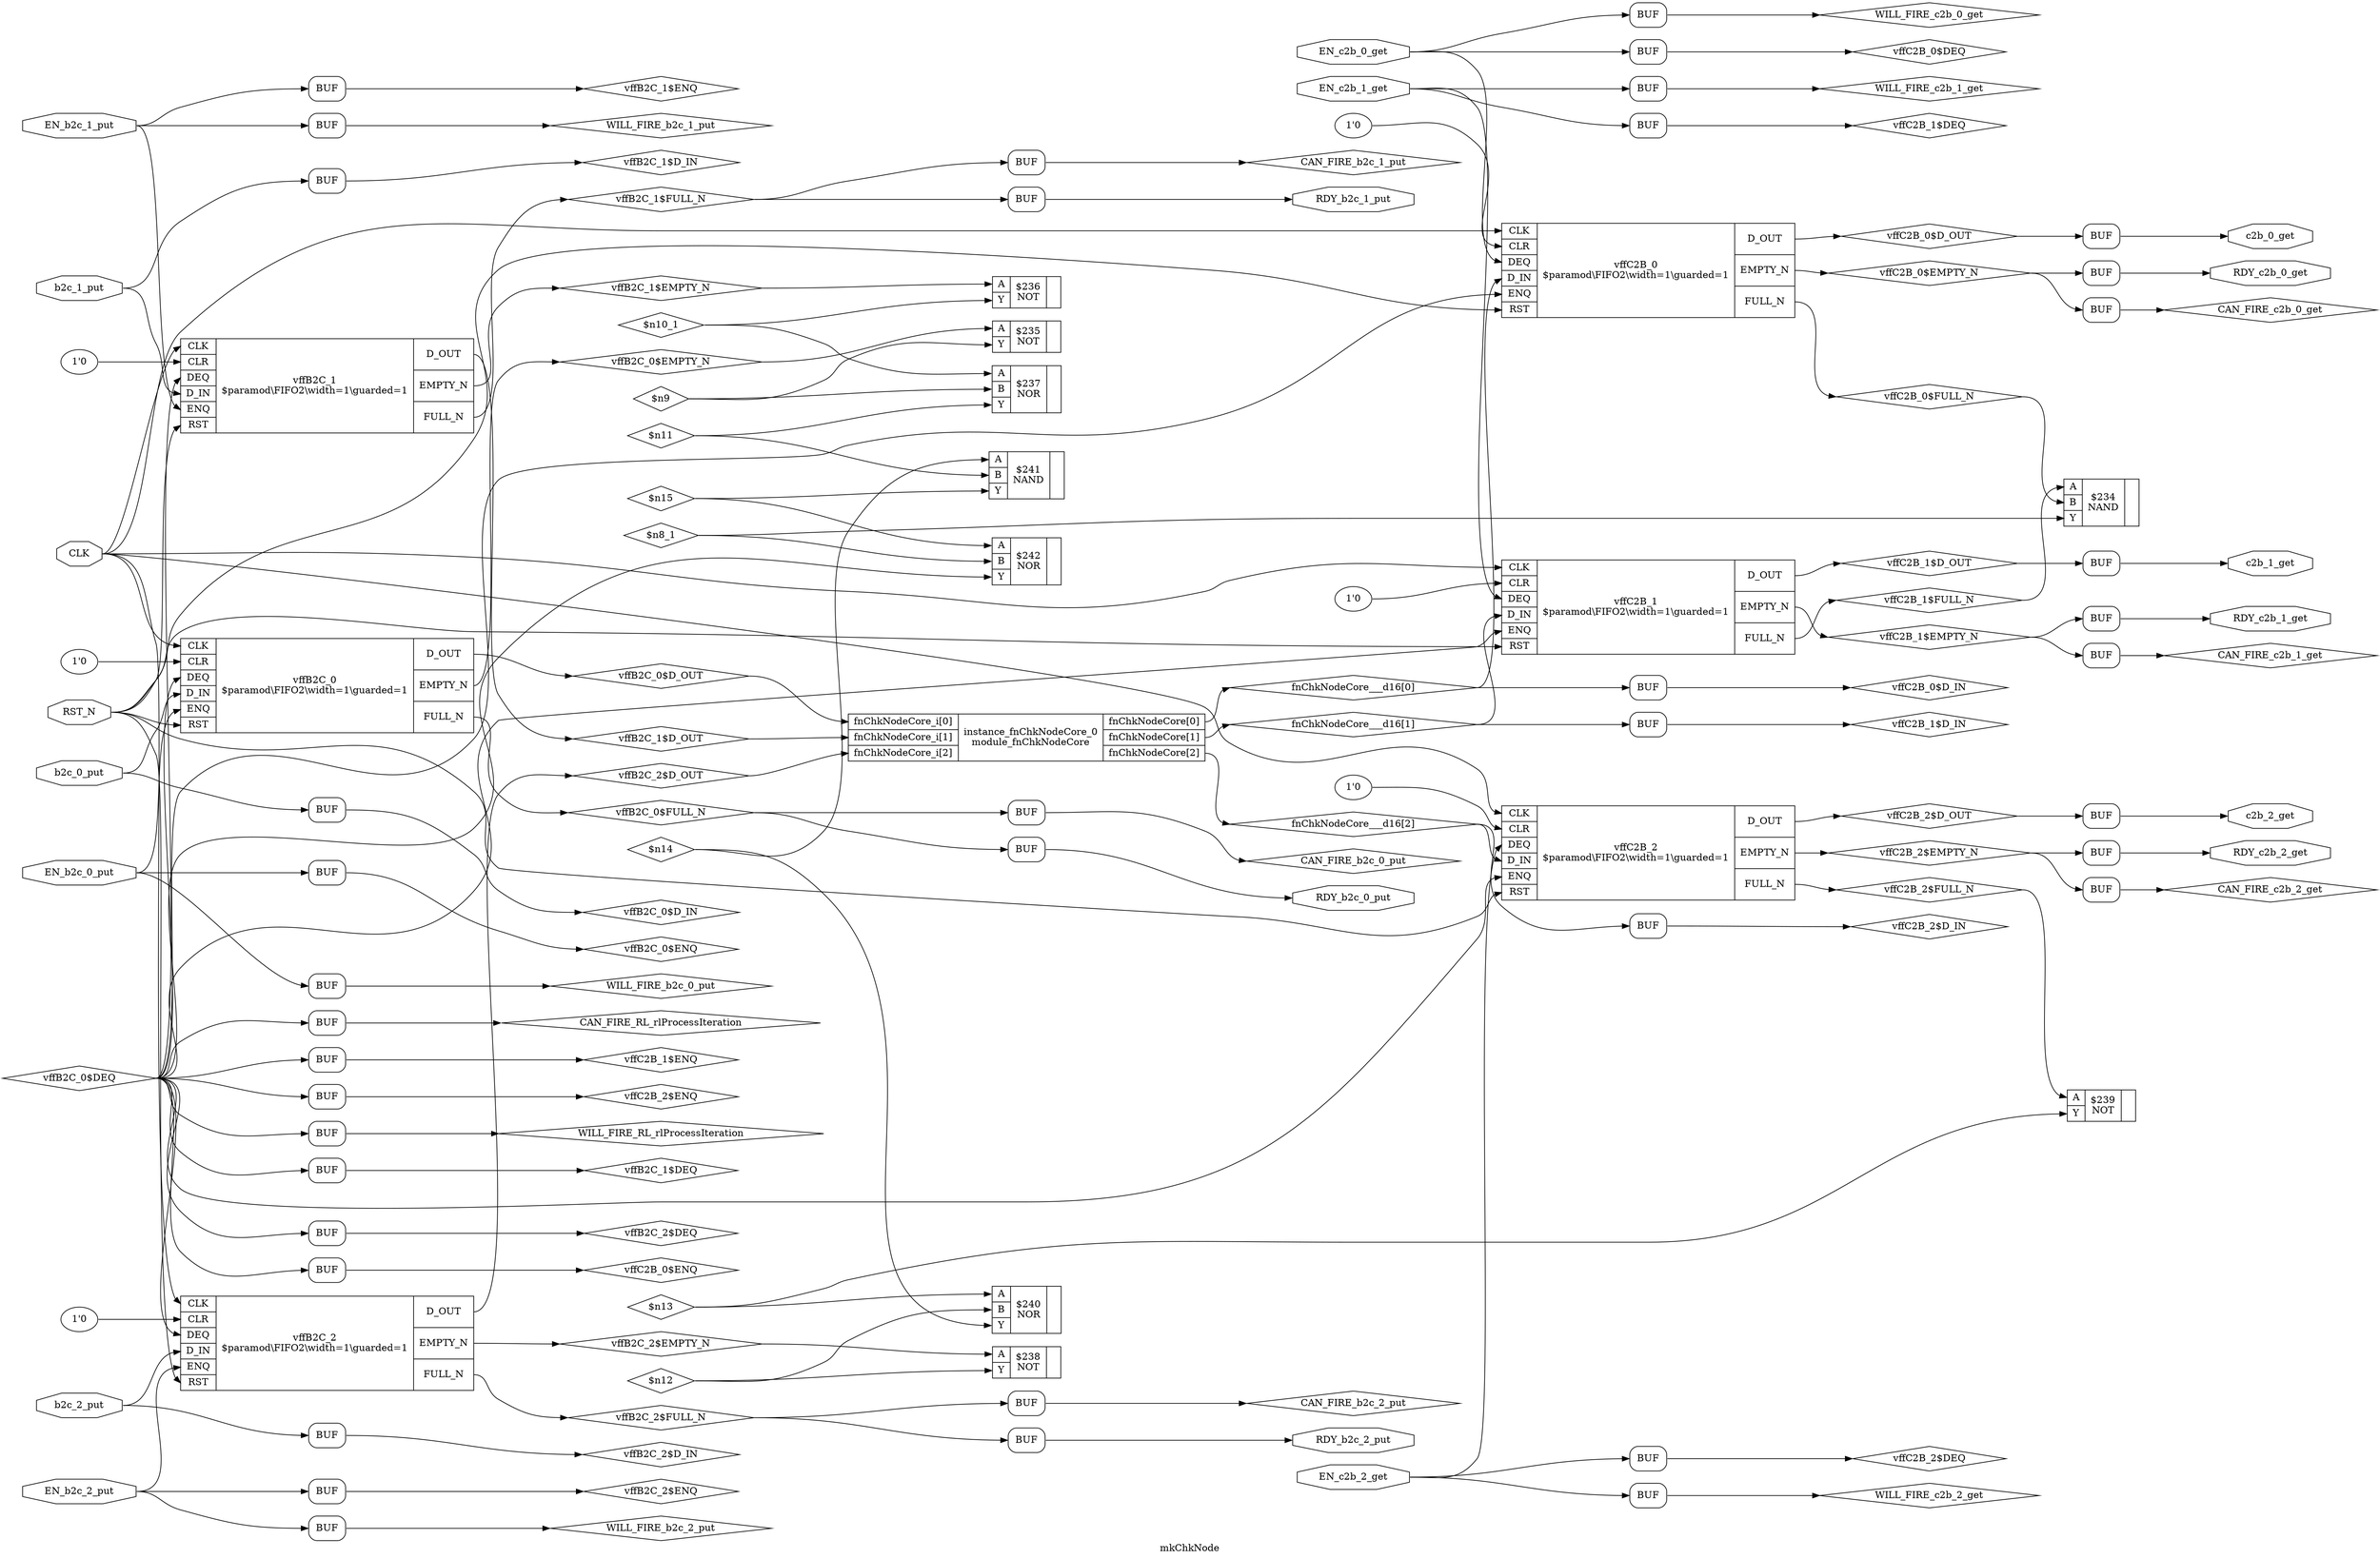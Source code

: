 digraph "mkChkNode" {
label="mkChkNode";
rankdir="LR";
remincross=true;
n10 [ shape=diamond, label="CAN_FIRE_RL_rlProcessIteration", color="black", fontcolor="black" ];
n11 [ shape=diamond, label="CAN_FIRE_b2c_0_put", color="black", fontcolor="black" ];
n12 [ shape=diamond, label="CAN_FIRE_b2c_1_put", color="black", fontcolor="black" ];
n13 [ shape=diamond, label="CAN_FIRE_b2c_2_put", color="black", fontcolor="black" ];
n14 [ shape=diamond, label="CAN_FIRE_c2b_0_get", color="black", fontcolor="black" ];
n15 [ shape=diamond, label="CAN_FIRE_c2b_1_get", color="black", fontcolor="black" ];
n16 [ shape=diamond, label="CAN_FIRE_c2b_2_get", color="black", fontcolor="black" ];
n17 [ shape=octagon, label="CLK", color="black", fontcolor="black" ];
n18 [ shape=octagon, label="EN_b2c_0_put", color="black", fontcolor="black" ];
n19 [ shape=octagon, label="EN_b2c_1_put", color="black", fontcolor="black" ];
n20 [ shape=octagon, label="EN_b2c_2_put", color="black", fontcolor="black" ];
n21 [ shape=octagon, label="EN_c2b_0_get", color="black", fontcolor="black" ];
n22 [ shape=octagon, label="EN_c2b_1_get", color="black", fontcolor="black" ];
n23 [ shape=octagon, label="EN_c2b_2_get", color="black", fontcolor="black" ];
n24 [ shape=octagon, label="RDY_b2c_0_put", color="black", fontcolor="black" ];
n25 [ shape=octagon, label="RDY_b2c_1_put", color="black", fontcolor="black" ];
n26 [ shape=octagon, label="RDY_b2c_2_put", color="black", fontcolor="black" ];
n27 [ shape=octagon, label="RDY_c2b_0_get", color="black", fontcolor="black" ];
n28 [ shape=octagon, label="RDY_c2b_1_get", color="black", fontcolor="black" ];
n29 [ shape=octagon, label="RDY_c2b_2_get", color="black", fontcolor="black" ];
n30 [ shape=octagon, label="RST_N", color="black", fontcolor="black" ];
n31 [ shape=diamond, label="WILL_FIRE_RL_rlProcessIteration", color="black", fontcolor="black" ];
n32 [ shape=diamond, label="WILL_FIRE_b2c_0_put", color="black", fontcolor="black" ];
n33 [ shape=diamond, label="WILL_FIRE_b2c_1_put", color="black", fontcolor="black" ];
n34 [ shape=diamond, label="WILL_FIRE_b2c_2_put", color="black", fontcolor="black" ];
n35 [ shape=diamond, label="WILL_FIRE_c2b_0_get", color="black", fontcolor="black" ];
n36 [ shape=diamond, label="WILL_FIRE_c2b_1_get", color="black", fontcolor="black" ];
n37 [ shape=diamond, label="WILL_FIRE_c2b_2_get", color="black", fontcolor="black" ];
n38 [ shape=octagon, label="b2c_0_put", color="black", fontcolor="black" ];
n39 [ shape=octagon, label="b2c_1_put", color="black", fontcolor="black" ];
n40 [ shape=octagon, label="b2c_2_put", color="black", fontcolor="black" ];
n41 [ shape=octagon, label="c2b_0_get", color="black", fontcolor="black" ];
n42 [ shape=octagon, label="c2b_1_get", color="black", fontcolor="black" ];
n43 [ shape=octagon, label="c2b_2_get", color="black", fontcolor="black" ];
n44 [ shape=diamond, label="fnChkNodeCore___d16[0]", color="black", fontcolor="black" ];
n45 [ shape=diamond, label="fnChkNodeCore___d16[1]", color="black", fontcolor="black" ];
n46 [ shape=diamond, label="fnChkNodeCore___d16[2]", color="black", fontcolor="black" ];
n47 [ shape=diamond, label="vffB2C_0$DEQ", color="black", fontcolor="black" ];
n48 [ shape=diamond, label="vffB2C_0$D_IN", color="black", fontcolor="black" ];
n49 [ shape=diamond, label="vffB2C_0$D_OUT", color="black", fontcolor="black" ];
n50 [ shape=diamond, label="vffB2C_0$EMPTY_N", color="black", fontcolor="black" ];
n51 [ shape=diamond, label="vffB2C_0$ENQ", color="black", fontcolor="black" ];
n52 [ shape=diamond, label="vffB2C_0$FULL_N", color="black", fontcolor="black" ];
n53 [ shape=diamond, label="vffB2C_1$DEQ", color="black", fontcolor="black" ];
n54 [ shape=diamond, label="vffB2C_1$D_IN", color="black", fontcolor="black" ];
n55 [ shape=diamond, label="vffB2C_1$D_OUT", color="black", fontcolor="black" ];
n56 [ shape=diamond, label="vffB2C_1$EMPTY_N", color="black", fontcolor="black" ];
n57 [ shape=diamond, label="vffB2C_1$ENQ", color="black", fontcolor="black" ];
n58 [ shape=diamond, label="vffB2C_1$FULL_N", color="black", fontcolor="black" ];
n59 [ shape=diamond, label="vffB2C_2$DEQ", color="black", fontcolor="black" ];
n60 [ shape=diamond, label="vffB2C_2$D_IN", color="black", fontcolor="black" ];
n61 [ shape=diamond, label="vffB2C_2$D_OUT", color="black", fontcolor="black" ];
n62 [ shape=diamond, label="vffB2C_2$EMPTY_N", color="black", fontcolor="black" ];
n63 [ shape=diamond, label="vffB2C_2$ENQ", color="black", fontcolor="black" ];
n64 [ shape=diamond, label="vffB2C_2$FULL_N", color="black", fontcolor="black" ];
n65 [ shape=diamond, label="vffC2B_0$DEQ", color="black", fontcolor="black" ];
n66 [ shape=diamond, label="vffC2B_0$D_IN", color="black", fontcolor="black" ];
n67 [ shape=diamond, label="vffC2B_0$D_OUT", color="black", fontcolor="black" ];
n68 [ shape=diamond, label="vffC2B_0$EMPTY_N", color="black", fontcolor="black" ];
n69 [ shape=diamond, label="vffC2B_0$ENQ", color="black", fontcolor="black" ];
n70 [ shape=diamond, label="vffC2B_0$FULL_N", color="black", fontcolor="black" ];
n71 [ shape=diamond, label="vffC2B_1$DEQ", color="black", fontcolor="black" ];
n72 [ shape=diamond, label="vffC2B_1$D_IN", color="black", fontcolor="black" ];
n73 [ shape=diamond, label="vffC2B_1$D_OUT", color="black", fontcolor="black" ];
n74 [ shape=diamond, label="vffC2B_1$EMPTY_N", color="black", fontcolor="black" ];
n75 [ shape=diamond, label="vffC2B_1$ENQ", color="black", fontcolor="black" ];
n76 [ shape=diamond, label="vffC2B_1$FULL_N", color="black", fontcolor="black" ];
n77 [ shape=diamond, label="vffC2B_2$DEQ", color="black", fontcolor="black" ];
n78 [ shape=diamond, label="vffC2B_2$D_IN", color="black", fontcolor="black" ];
n79 [ shape=diamond, label="vffC2B_2$D_OUT", color="black", fontcolor="black" ];
n80 [ shape=diamond, label="vffC2B_2$EMPTY_N", color="black", fontcolor="black" ];
n81 [ shape=diamond, label="vffC2B_2$ENQ", color="black", fontcolor="black" ];
n82 [ shape=diamond, label="vffC2B_2$FULL_N", color="black", fontcolor="black" ];
c86 [ shape=record, label="{{<p83> A|<p84> B|<p85> Y}|$234\nNAND|{}}" ];
c87 [ shape=record, label="{{<p83> A|<p85> Y}|$235\nNOT|{}}" ];
c88 [ shape=record, label="{{<p83> A|<p85> Y}|$236\nNOT|{}}" ];
c89 [ shape=record, label="{{<p83> A|<p84> B|<p85> Y}|$237\nNOR|{}}" ];
c90 [ shape=record, label="{{<p83> A|<p85> Y}|$238\nNOT|{}}" ];
c91 [ shape=record, label="{{<p83> A|<p85> Y}|$239\nNOT|{}}" ];
c92 [ shape=record, label="{{<p83> A|<p84> B|<p85> Y}|$240\nNOR|{}}" ];
c93 [ shape=record, label="{{<p83> A|<p84> B|<p85> Y}|$241\nNAND|{}}" ];
c94 [ shape=record, label="{{<p83> A|<p84> B|<p85> Y}|$242\nNOR|{}}" ];
c101 [ shape=record, label="{{<p95> fnChkNodeCore_i[0]|<p96> fnChkNodeCore_i[1]|<p97> fnChkNodeCore_i[2]}|instance_fnChkNodeCore_0\nmodule_fnChkNodeCore|{<p98> fnChkNodeCore[0]|<p99> fnChkNodeCore[1]|<p100> fnChkNodeCore[2]}}" ];
v0 [ label="1'0" ];
c110 [ shape=record, label="{{<p17> CLK|<p102> CLR|<p103> DEQ|<p104> D_IN|<p105> ENQ|<p106> RST}|vffB2C_0\n$paramod\\FIFO2\\width=1\\guarded=1|{<p107> D_OUT|<p108> EMPTY_N|<p109> FULL_N}}" ];
v1 [ label="1'0" ];
c111 [ shape=record, label="{{<p17> CLK|<p102> CLR|<p103> DEQ|<p104> D_IN|<p105> ENQ|<p106> RST}|vffB2C_1\n$paramod\\FIFO2\\width=1\\guarded=1|{<p107> D_OUT|<p108> EMPTY_N|<p109> FULL_N}}" ];
v2 [ label="1'0" ];
c112 [ shape=record, label="{{<p17> CLK|<p102> CLR|<p103> DEQ|<p104> D_IN|<p105> ENQ|<p106> RST}|vffB2C_2\n$paramod\\FIFO2\\width=1\\guarded=1|{<p107> D_OUT|<p108> EMPTY_N|<p109> FULL_N}}" ];
v3 [ label="1'0" ];
c113 [ shape=record, label="{{<p17> CLK|<p102> CLR|<p103> DEQ|<p104> D_IN|<p105> ENQ|<p106> RST}|vffC2B_0\n$paramod\\FIFO2\\width=1\\guarded=1|{<p107> D_OUT|<p108> EMPTY_N|<p109> FULL_N}}" ];
v4 [ label="1'0" ];
c114 [ shape=record, label="{{<p17> CLK|<p102> CLR|<p103> DEQ|<p104> D_IN|<p105> ENQ|<p106> RST}|vffC2B_1\n$paramod\\FIFO2\\width=1\\guarded=1|{<p107> D_OUT|<p108> EMPTY_N|<p109> FULL_N}}" ];
v5 [ label="1'0" ];
c115 [ shape=record, label="{{<p17> CLK|<p102> CLR|<p103> DEQ|<p104> D_IN|<p105> ENQ|<p106> RST}|vffC2B_2\n$paramod\\FIFO2\\width=1\\guarded=1|{<p107> D_OUT|<p108> EMPTY_N|<p109> FULL_N}}" ];
x6 [shape=box, style=rounded, label="BUF"];
x7 [shape=box, style=rounded, label="BUF"];
x8 [shape=box, style=rounded, label="BUF"];
x9 [shape=box, style=rounded, label="BUF"];
x10 [shape=box, style=rounded, label="BUF"];
x11 [shape=box, style=rounded, label="BUF"];
x12 [shape=box, style=rounded, label="BUF"];
x13 [shape=box, style=rounded, label="BUF"];
x14 [shape=box, style=rounded, label="BUF"];
x15 [shape=box, style=rounded, label="BUF"];
x16 [shape=box, style=rounded, label="BUF"];
x17 [shape=box, style=rounded, label="BUF"];
x18 [shape=box, style=rounded, label="BUF"];
x19 [shape=box, style=rounded, label="BUF"];
x20 [shape=box, style=rounded, label="BUF"];
x21 [shape=box, style=rounded, label="BUF"];
x22 [shape=box, style=rounded, label="BUF"];
x23 [shape=box, style=rounded, label="BUF"];
x24 [shape=box, style=rounded, label="BUF"];
x25 [shape=box, style=rounded, label="BUF"];
x26 [shape=box, style=rounded, label="BUF"];
x27 [shape=box, style=rounded, label="BUF"];
x28 [shape=box, style=rounded, label="BUF"];
x29 [shape=box, style=rounded, label="BUF"];
x30 [shape=box, style=rounded, label="BUF"];
x31 [shape=box, style=rounded, label="BUF"];
x32 [shape=box, style=rounded, label="BUF"];
x33 [shape=box, style=rounded, label="BUF"];
x34 [shape=box, style=rounded, label="BUF"];
x35 [shape=box, style=rounded, label="BUF"];
x36 [shape=box, style=rounded, label="BUF"];
x37 [shape=box, style=rounded, label="BUF"];
x38 [shape=box, style=rounded, label="BUF"];
x39 [shape=box, style=rounded, label="BUF"];
x40 [shape=box, style=rounded, label="BUF"];
x41 [shape=box, style=rounded, label="BUF"];
x42 [shape=box, style=rounded, label="BUF"];
x43 [shape=box, style=rounded, label="BUF"];
x44 [shape=box, style=rounded, label="BUF"];
x45 [shape=box, style=rounded, label="BUF"];
x6:e:e -> n10:w [color="black", label=""];
x7:e:e -> n11:w [color="black", label=""];
x8:e:e -> n12:w [color="black", label=""];
x9:e:e -> n13:w [color="black", label=""];
x10:e:e -> n14:w [color="black", label=""];
x11:e:e -> n15:w [color="black", label=""];
x12:e:e -> n16:w [color="black", label=""];
n17:e -> c110:p17:w [color="black", label=""];
n17:e -> c111:p17:w [color="black", label=""];
n17:e -> c112:p17:w [color="black", label=""];
n17:e -> c113:p17:w [color="black", label=""];
n17:e -> c114:p17:w [color="black", label=""];
n17:e -> c115:p17:w [color="black", label=""];
n18:e -> c110:p105:w [color="black", label=""];
n18:e -> x20:w:w [color="black", label=""];
n18:e -> x30:w:w [color="black", label=""];
n19:e -> c111:p105:w [color="black", label=""];
n19:e -> x21:w:w [color="black", label=""];
n19:e -> x33:w:w [color="black", label=""];
n2 [ shape=diamond, label="$n10_1" ];
n2:e -> c88:p85:w [color="black", label=""];
n2:e -> c89:p83:w [color="black", label=""];
n20:e -> c112:p105:w [color="black", label=""];
n20:e -> x22:w:w [color="black", label=""];
n20:e -> x36:w:w [color="black", label=""];
n21:e -> c113:p103:w [color="black", label=""];
n21:e -> x23:w:w [color="black", label=""];
n21:e -> x37:w:w [color="black", label=""];
n22:e -> c114:p103:w [color="black", label=""];
n22:e -> x24:w:w [color="black", label=""];
n22:e -> x40:w:w [color="black", label=""];
n23:e -> c115:p103:w [color="black", label=""];
n23:e -> x25:w:w [color="black", label=""];
n23:e -> x43:w:w [color="black", label=""];
x13:e:e -> n24:w [color="black", label=""];
x14:e:e -> n25:w [color="black", label=""];
x15:e:e -> n26:w [color="black", label=""];
x16:e:e -> n27:w [color="black", label=""];
x17:e:e -> n28:w [color="black", label=""];
x18:e:e -> n29:w [color="black", label=""];
n3 [ shape=diamond, label="$n11" ];
n3:e -> c89:p85:w [color="black", label=""];
n3:e -> c93:p84:w [color="black", label=""];
n30:e -> c110:p106:w [color="black", label=""];
n30:e -> c111:p106:w [color="black", label=""];
n30:e -> c112:p106:w [color="black", label=""];
n30:e -> c113:p106:w [color="black", label=""];
n30:e -> c114:p106:w [color="black", label=""];
n30:e -> c115:p106:w [color="black", label=""];
x19:e:e -> n31:w [color="black", label=""];
x20:e:e -> n32:w [color="black", label=""];
x21:e:e -> n33:w [color="black", label=""];
x22:e:e -> n34:w [color="black", label=""];
x23:e:e -> n35:w [color="black", label=""];
x24:e:e -> n36:w [color="black", label=""];
x25:e:e -> n37:w [color="black", label=""];
n38:e -> c110:p104:w [color="black", label=""];
n38:e -> x29:w:w [color="black", label=""];
n39:e -> c111:p104:w [color="black", label=""];
n39:e -> x32:w:w [color="black", label=""];
n4 [ shape=diamond, label="$n12" ];
n4:e -> c90:p85:w [color="black", label=""];
n4:e -> c92:p84:w [color="black", label=""];
n40:e -> c112:p104:w [color="black", label=""];
n40:e -> x35:w:w [color="black", label=""];
x26:e:e -> n41:w [color="black", label=""];
x27:e:e -> n42:w [color="black", label=""];
x28:e:e -> n43:w [color="black", label=""];
c101:p98:e -> n44:w [color="black", label=""];
n44:e -> c113:p104:w [color="black", label=""];
n44:e -> x38:w:w [color="black", label=""];
c101:p99:e -> n45:w [color="black", label=""];
n45:e -> c114:p104:w [color="black", label=""];
n45:e -> x41:w:w [color="black", label=""];
c101:p100:e -> n46:w [color="black", label=""];
n46:e -> c115:p104:w [color="black", label=""];
n46:e -> x44:w:w [color="black", label=""];
n47:e -> c110:p103:w [color="black", label=""];
n47:e -> c111:p103:w [color="black", label=""];
n47:e -> c112:p103:w [color="black", label=""];
n47:e -> c113:p105:w [color="black", label=""];
n47:e -> c114:p105:w [color="black", label=""];
n47:e -> c115:p105:w [color="black", label=""];
n47:e -> c94:p85:w [color="black", label=""];
n47:e -> x19:w:w [color="black", label=""];
n47:e -> x31:w:w [color="black", label=""];
n47:e -> x34:w:w [color="black", label=""];
n47:e -> x39:w:w [color="black", label=""];
n47:e -> x42:w:w [color="black", label=""];
n47:e -> x45:w:w [color="black", label=""];
n47:e -> x6:w:w [color="black", label=""];
x29:e:e -> n48:w [color="black", label=""];
c110:p107:e -> n49:w [color="black", label=""];
n49:e -> c101:p95:w [color="black", label=""];
n5 [ shape=diamond, label="$n13" ];
n5:e -> c91:p85:w [color="black", label=""];
n5:e -> c92:p83:w [color="black", label=""];
c110:p108:e -> n50:w [color="black", label=""];
n50:e -> c87:p83:w [color="black", label=""];
x30:e:e -> n51:w [color="black", label=""];
c110:p109:e -> n52:w [color="black", label=""];
n52:e -> x13:w:w [color="black", label=""];
n52:e -> x7:w:w [color="black", label=""];
x31:e:e -> n53:w [color="black", label=""];
x32:e:e -> n54:w [color="black", label=""];
c111:p107:e -> n55:w [color="black", label=""];
n55:e -> c101:p96:w [color="black", label=""];
c111:p108:e -> n56:w [color="black", label=""];
n56:e -> c88:p83:w [color="black", label=""];
x33:e:e -> n57:w [color="black", label=""];
c111:p109:e -> n58:w [color="black", label=""];
n58:e -> x14:w:w [color="black", label=""];
n58:e -> x8:w:w [color="black", label=""];
x34:e:e -> n59:w [color="black", label=""];
n6 [ shape=diamond, label="$n14" ];
n6:e -> c92:p85:w [color="black", label=""];
n6:e -> c93:p83:w [color="black", label=""];
x35:e:e -> n60:w [color="black", label=""];
c112:p107:e -> n61:w [color="black", label=""];
n61:e -> c101:p97:w [color="black", label=""];
c112:p108:e -> n62:w [color="black", label=""];
n62:e -> c90:p83:w [color="black", label=""];
x36:e:e -> n63:w [color="black", label=""];
c112:p109:e -> n64:w [color="black", label=""];
n64:e -> x15:w:w [color="black", label=""];
n64:e -> x9:w:w [color="black", label=""];
x37:e:e -> n65:w [color="black", label=""];
x38:e:e -> n66:w [color="black", label=""];
c113:p107:e -> n67:w [color="black", label=""];
n67:e -> x26:w:w [color="black", label=""];
c113:p108:e -> n68:w [color="black", label=""];
n68:e -> x10:w:w [color="black", label=""];
n68:e -> x16:w:w [color="black", label=""];
x39:e:e -> n69:w [color="black", label=""];
n7 [ shape=diamond, label="$n15" ];
n7:e -> c93:p85:w [color="black", label=""];
n7:e -> c94:p83:w [color="black", label=""];
c113:p109:e -> n70:w [color="black", label=""];
n70:e -> c86:p84:w [color="black", label=""];
x40:e:e -> n71:w [color="black", label=""];
x41:e:e -> n72:w [color="black", label=""];
c114:p107:e -> n73:w [color="black", label=""];
n73:e -> x27:w:w [color="black", label=""];
c114:p108:e -> n74:w [color="black", label=""];
n74:e -> x11:w:w [color="black", label=""];
n74:e -> x17:w:w [color="black", label=""];
x42:e:e -> n75:w [color="black", label=""];
c114:p109:e -> n76:w [color="black", label=""];
n76:e -> c86:p83:w [color="black", label=""];
x43:e:e -> n77:w [color="black", label=""];
x44:e:e -> n78:w [color="black", label=""];
c115:p107:e -> n79:w [color="black", label=""];
n79:e -> x28:w:w [color="black", label=""];
n8 [ shape=diamond, label="$n8_1" ];
n8:e -> c86:p85:w [color="black", label=""];
n8:e -> c94:p84:w [color="black", label=""];
c115:p108:e -> n80:w [color="black", label=""];
n80:e -> x12:w:w [color="black", label=""];
n80:e -> x18:w:w [color="black", label=""];
x45:e:e -> n81:w [color="black", label=""];
c115:p109:e -> n82:w [color="black", label=""];
n82:e -> c91:p83:w [color="black", label=""];
n9 [ shape=diamond, label="$n9" ];
n9:e -> c87:p85:w [color="black", label=""];
n9:e -> c89:p84:w [color="black", label=""];
v0:e -> c110:p102:w [color="black", label=""];
v1:e -> c111:p102:w [color="black", label=""];
v2:e -> c112:p102:w [color="black", label=""];
v3:e -> c113:p102:w [color="black", label=""];
v4:e -> c114:p102:w [color="black", label=""];
v5:e -> c115:p102:w [color="black", label=""];
}
